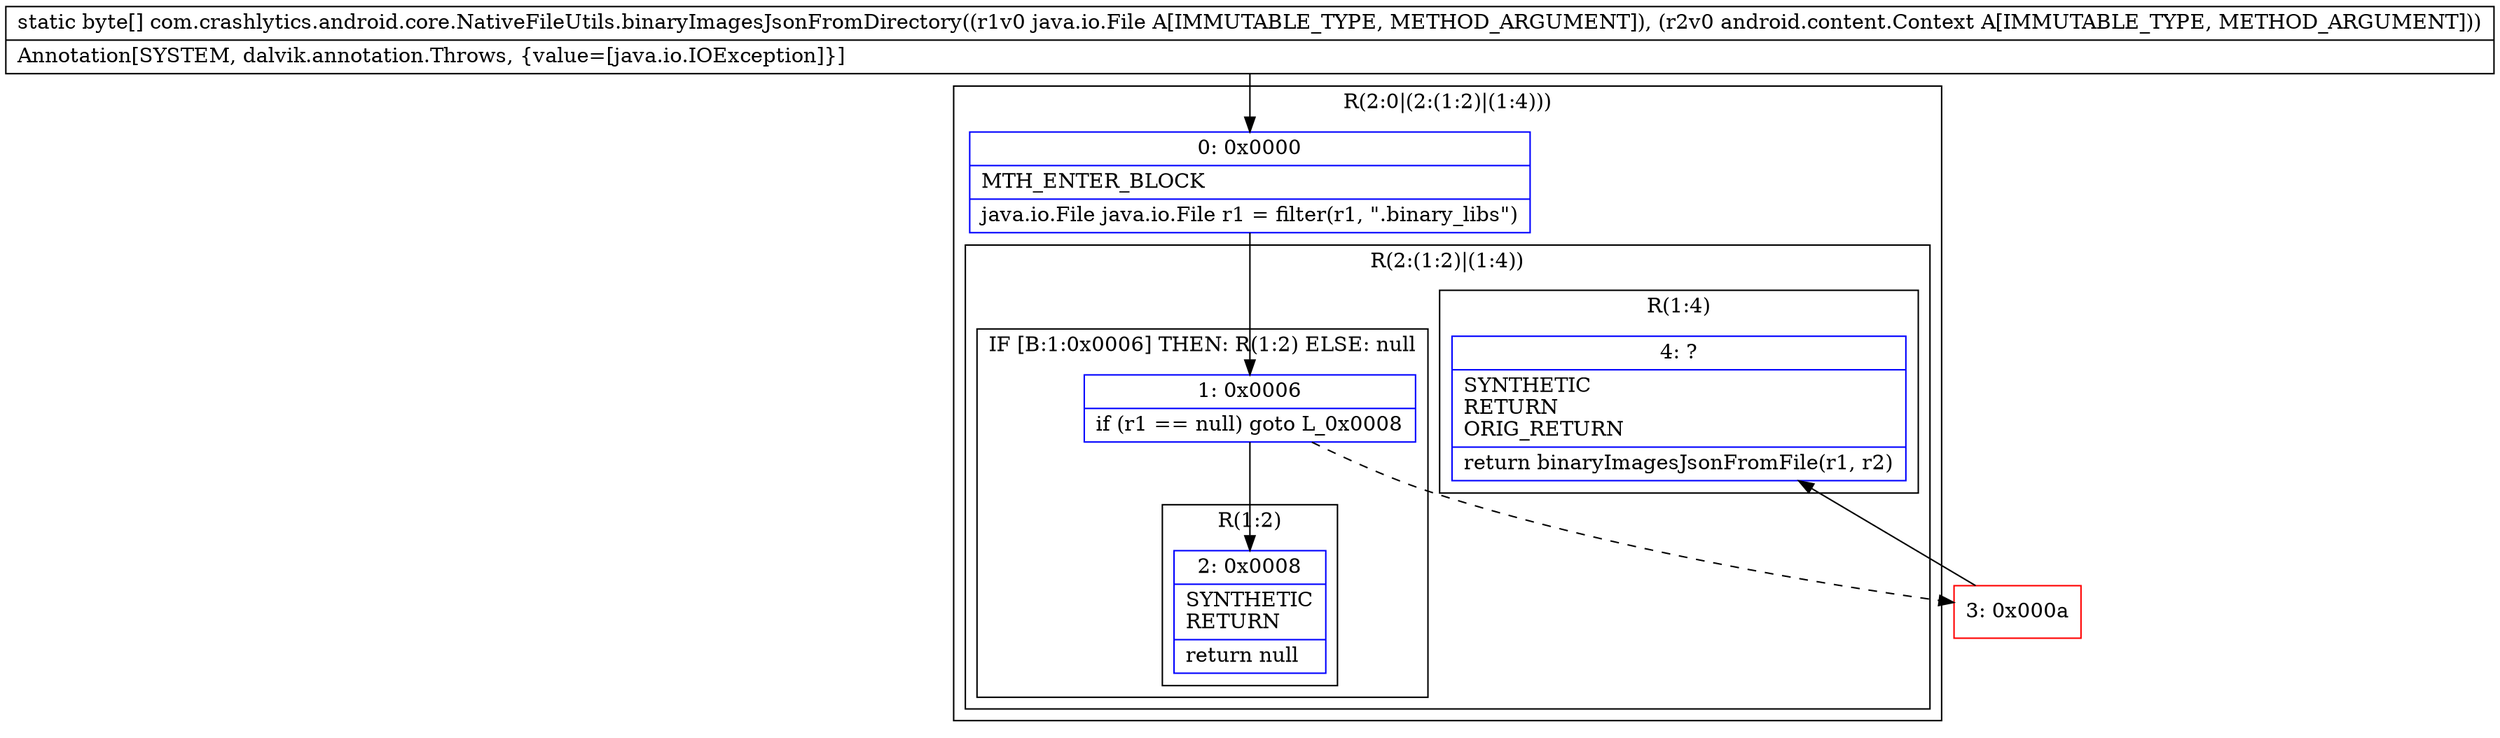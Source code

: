 digraph "CFG forcom.crashlytics.android.core.NativeFileUtils.binaryImagesJsonFromDirectory(Ljava\/io\/File;Landroid\/content\/Context;)[B" {
subgraph cluster_Region_1964622532 {
label = "R(2:0|(2:(1:2)|(1:4)))";
node [shape=record,color=blue];
Node_0 [shape=record,label="{0\:\ 0x0000|MTH_ENTER_BLOCK\l|java.io.File java.io.File r1 = filter(r1, \".binary_libs\")\l}"];
subgraph cluster_Region_1194085736 {
label = "R(2:(1:2)|(1:4))";
node [shape=record,color=blue];
subgraph cluster_IfRegion_1679529950 {
label = "IF [B:1:0x0006] THEN: R(1:2) ELSE: null";
node [shape=record,color=blue];
Node_1 [shape=record,label="{1\:\ 0x0006|if (r1 == null) goto L_0x0008\l}"];
subgraph cluster_Region_1482337586 {
label = "R(1:2)";
node [shape=record,color=blue];
Node_2 [shape=record,label="{2\:\ 0x0008|SYNTHETIC\lRETURN\l|return null\l}"];
}
}
subgraph cluster_Region_2066681606 {
label = "R(1:4)";
node [shape=record,color=blue];
Node_4 [shape=record,label="{4\:\ ?|SYNTHETIC\lRETURN\lORIG_RETURN\l|return binaryImagesJsonFromFile(r1, r2)\l}"];
}
}
}
Node_3 [shape=record,color=red,label="{3\:\ 0x000a}"];
MethodNode[shape=record,label="{static byte[] com.crashlytics.android.core.NativeFileUtils.binaryImagesJsonFromDirectory((r1v0 java.io.File A[IMMUTABLE_TYPE, METHOD_ARGUMENT]), (r2v0 android.content.Context A[IMMUTABLE_TYPE, METHOD_ARGUMENT]))  | Annotation[SYSTEM, dalvik.annotation.Throws, \{value=[java.io.IOException]\}]\l}"];
MethodNode -> Node_0;
Node_0 -> Node_1;
Node_1 -> Node_2;
Node_1 -> Node_3[style=dashed];
Node_3 -> Node_4;
}

